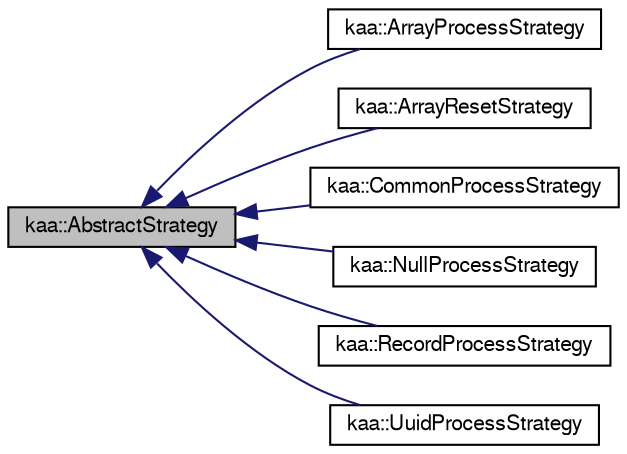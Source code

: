 digraph "kaa::AbstractStrategy"
{
  bgcolor="transparent";
  edge [fontname="FreeSans",fontsize="10",labelfontname="FreeSans",labelfontsize="10"];
  node [fontname="FreeSans",fontsize="10",shape=record];
  rankdir="LR";
  Node1 [label="kaa::AbstractStrategy",height=0.2,width=0.4,color="black", fillcolor="grey75", style="filled" fontcolor="black"];
  Node1 -> Node2 [dir="back",color="midnightblue",fontsize="10",style="solid",fontname="FreeSans"];
  Node2 [label="kaa::ArrayProcessStrategy",height=0.2,width=0.4,color="black",URL="$classkaa_1_1ArrayProcessStrategy.html"];
  Node1 -> Node3 [dir="back",color="midnightblue",fontsize="10",style="solid",fontname="FreeSans"];
  Node3 [label="kaa::ArrayResetStrategy",height=0.2,width=0.4,color="black",URL="$classkaa_1_1ArrayResetStrategy.html"];
  Node1 -> Node4 [dir="back",color="midnightblue",fontsize="10",style="solid",fontname="FreeSans"];
  Node4 [label="kaa::CommonProcessStrategy",height=0.2,width=0.4,color="black",URL="$classkaa_1_1CommonProcessStrategy.html"];
  Node1 -> Node5 [dir="back",color="midnightblue",fontsize="10",style="solid",fontname="FreeSans"];
  Node5 [label="kaa::NullProcessStrategy",height=0.2,width=0.4,color="black",URL="$classkaa_1_1NullProcessStrategy.html"];
  Node1 -> Node6 [dir="back",color="midnightblue",fontsize="10",style="solid",fontname="FreeSans"];
  Node6 [label="kaa::RecordProcessStrategy",height=0.2,width=0.4,color="black",URL="$classkaa_1_1RecordProcessStrategy.html"];
  Node1 -> Node7 [dir="back",color="midnightblue",fontsize="10",style="solid",fontname="FreeSans"];
  Node7 [label="kaa::UuidProcessStrategy",height=0.2,width=0.4,color="black",URL="$classkaa_1_1UuidProcessStrategy.html"];
}
